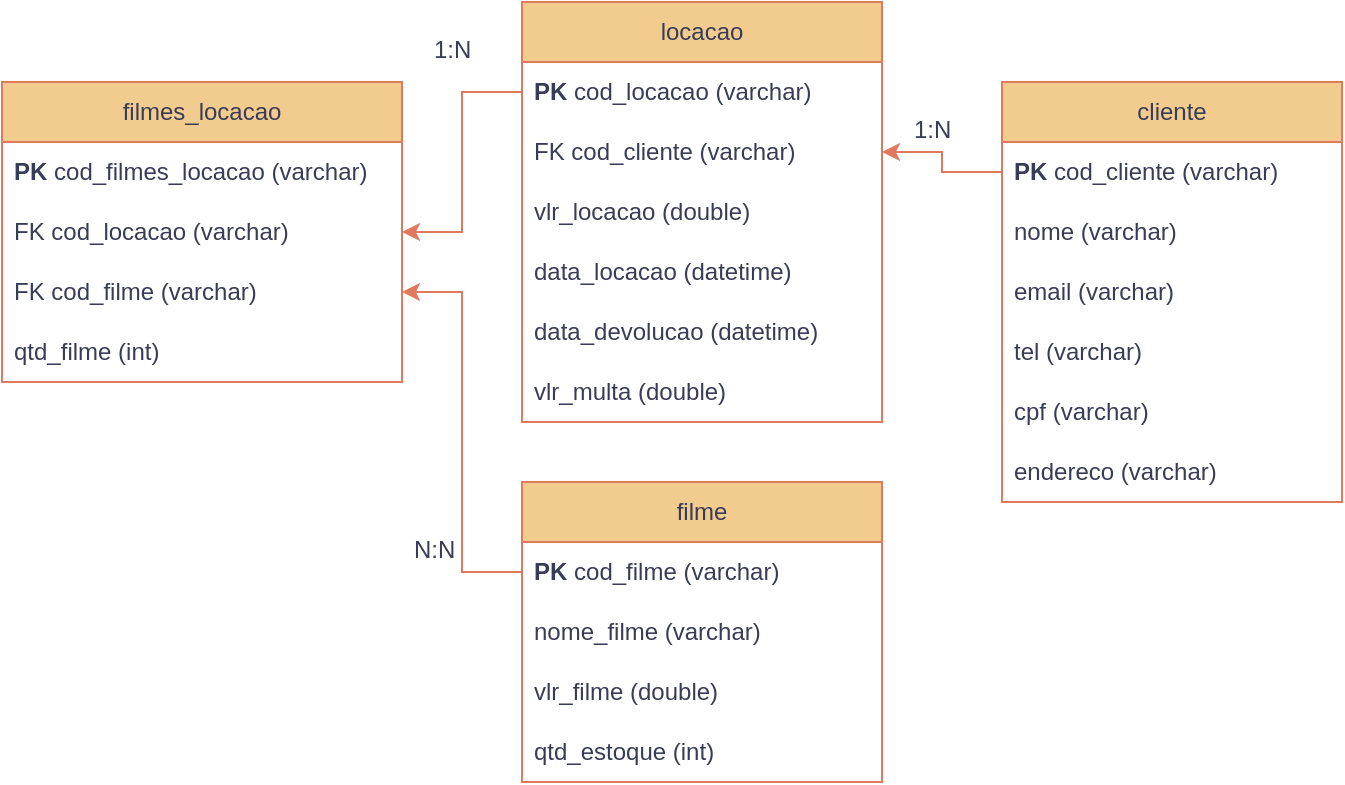<mxfile version="22.0.0" type="device">
  <diagram id="R2lEEEUBdFMjLlhIrx00" name="Page-1">
    <mxGraphModel dx="1034" dy="734" grid="1" gridSize="10" guides="1" tooltips="1" connect="1" arrows="1" fold="1" page="1" pageScale="1" pageWidth="850" pageHeight="1100" math="0" shadow="0" extFonts="Permanent Marker^https://fonts.googleapis.com/css?family=Permanent+Marker">
      <root>
        <mxCell id="0" />
        <mxCell id="1" parent="0" />
        <mxCell id="8sBruQDU4nXfUa4fwqbi-1" value="locacao" style="swimlane;fontStyle=0;childLayout=stackLayout;horizontal=1;startSize=30;horizontalStack=0;resizeParent=1;resizeParentMax=0;resizeLast=0;collapsible=1;marginBottom=0;whiteSpace=wrap;html=1;fillColor=#F2CC8F;labelBackgroundColor=none;strokeColor=#E07A5F;fontColor=#393C56;" parent="1" vertex="1">
          <mxGeometry x="270" y="40" width="180" height="210" as="geometry" />
        </mxCell>
        <mxCell id="8sBruQDU4nXfUa4fwqbi-2" value="&lt;b&gt;PK &lt;/b&gt;cod_locacao (varchar)" style="text;strokeColor=none;fillColor=none;align=left;verticalAlign=middle;spacingLeft=4;spacingRight=4;overflow=hidden;points=[[0,0.5],[1,0.5]];portConstraint=eastwest;rotatable=0;whiteSpace=wrap;html=1;labelBackgroundColor=none;fontColor=#393C56;" parent="8sBruQDU4nXfUa4fwqbi-1" vertex="1">
          <mxGeometry y="30" width="180" height="30" as="geometry" />
        </mxCell>
        <mxCell id="8sBruQDU4nXfUa4fwqbi-4" value="FK cod_cliente (varchar)" style="text;strokeColor=none;fillColor=none;align=left;verticalAlign=middle;spacingLeft=4;spacingRight=4;overflow=hidden;points=[[0,0.5],[1,0.5]];portConstraint=eastwest;rotatable=0;whiteSpace=wrap;html=1;labelBackgroundColor=none;fontColor=#393C56;" parent="8sBruQDU4nXfUa4fwqbi-1" vertex="1">
          <mxGeometry y="60" width="180" height="30" as="geometry" />
        </mxCell>
        <mxCell id="8sBruQDU4nXfUa4fwqbi-20" value="vlr_locacao (double)" style="text;strokeColor=none;fillColor=none;align=left;verticalAlign=middle;spacingLeft=4;spacingRight=4;overflow=hidden;points=[[0,0.5],[1,0.5]];portConstraint=eastwest;rotatable=0;whiteSpace=wrap;html=1;labelBackgroundColor=none;fontColor=#393C56;" parent="8sBruQDU4nXfUa4fwqbi-1" vertex="1">
          <mxGeometry y="90" width="180" height="30" as="geometry" />
        </mxCell>
        <mxCell id="8sBruQDU4nXfUa4fwqbi-21" value="data_locacao (datetime)" style="text;strokeColor=none;fillColor=none;align=left;verticalAlign=middle;spacingLeft=4;spacingRight=4;overflow=hidden;points=[[0,0.5],[1,0.5]];portConstraint=eastwest;rotatable=0;whiteSpace=wrap;html=1;labelBackgroundColor=none;fontColor=#393C56;" parent="8sBruQDU4nXfUa4fwqbi-1" vertex="1">
          <mxGeometry y="120" width="180" height="30" as="geometry" />
        </mxCell>
        <mxCell id="8sBruQDU4nXfUa4fwqbi-22" value="data_devolucao (datetime)" style="text;strokeColor=none;fillColor=none;align=left;verticalAlign=middle;spacingLeft=4;spacingRight=4;overflow=hidden;points=[[0,0.5],[1,0.5]];portConstraint=eastwest;rotatable=0;whiteSpace=wrap;html=1;labelBackgroundColor=none;fontColor=#393C56;" parent="8sBruQDU4nXfUa4fwqbi-1" vertex="1">
          <mxGeometry y="150" width="180" height="30" as="geometry" />
        </mxCell>
        <mxCell id="8sBruQDU4nXfUa4fwqbi-28" value="vlr_multa (double)" style="text;strokeColor=none;fillColor=none;align=left;verticalAlign=middle;spacingLeft=4;spacingRight=4;overflow=hidden;points=[[0,0.5],[1,0.5]];portConstraint=eastwest;rotatable=0;whiteSpace=wrap;html=1;labelBackgroundColor=none;fontColor=#393C56;" parent="8sBruQDU4nXfUa4fwqbi-1" vertex="1">
          <mxGeometry y="180" width="180" height="30" as="geometry" />
        </mxCell>
        <mxCell id="8sBruQDU4nXfUa4fwqbi-5" value="filme" style="swimlane;fontStyle=0;childLayout=stackLayout;horizontal=1;startSize=30;horizontalStack=0;resizeParent=1;resizeParentMax=0;resizeLast=0;collapsible=1;marginBottom=0;whiteSpace=wrap;html=1;fillColor=#F2CC8F;labelBackgroundColor=none;strokeColor=#E07A5F;fontColor=#393C56;" parent="1" vertex="1">
          <mxGeometry x="270" y="280" width="180" height="150" as="geometry" />
        </mxCell>
        <mxCell id="8sBruQDU4nXfUa4fwqbi-6" value="&lt;b&gt;PK &lt;/b&gt;cod_filme (varchar)" style="text;strokeColor=none;fillColor=none;align=left;verticalAlign=middle;spacingLeft=4;spacingRight=4;overflow=hidden;points=[[0,0.5],[1,0.5]];portConstraint=eastwest;rotatable=0;whiteSpace=wrap;html=1;labelBackgroundColor=none;fontColor=#393C56;" parent="8sBruQDU4nXfUa4fwqbi-5" vertex="1">
          <mxGeometry y="30" width="180" height="30" as="geometry" />
        </mxCell>
        <mxCell id="8sBruQDU4nXfUa4fwqbi-7" value="nome_filme (varchar)" style="text;strokeColor=none;fillColor=none;align=left;verticalAlign=middle;spacingLeft=4;spacingRight=4;overflow=hidden;points=[[0,0.5],[1,0.5]];portConstraint=eastwest;rotatable=0;whiteSpace=wrap;html=1;labelBackgroundColor=none;fontColor=#393C56;" parent="8sBruQDU4nXfUa4fwqbi-5" vertex="1">
          <mxGeometry y="60" width="180" height="30" as="geometry" />
        </mxCell>
        <mxCell id="8sBruQDU4nXfUa4fwqbi-8" value="vlr_filme (double)" style="text;strokeColor=none;fillColor=none;align=left;verticalAlign=middle;spacingLeft=4;spacingRight=4;overflow=hidden;points=[[0,0.5],[1,0.5]];portConstraint=eastwest;rotatable=0;whiteSpace=wrap;html=1;labelBackgroundColor=none;fontColor=#393C56;" parent="8sBruQDU4nXfUa4fwqbi-5" vertex="1">
          <mxGeometry y="90" width="180" height="30" as="geometry" />
        </mxCell>
        <mxCell id="8sBruQDU4nXfUa4fwqbi-27" value="qtd_estoque (int)" style="text;strokeColor=none;fillColor=none;align=left;verticalAlign=middle;spacingLeft=4;spacingRight=4;overflow=hidden;points=[[0,0.5],[1,0.5]];portConstraint=eastwest;rotatable=0;whiteSpace=wrap;html=1;labelBackgroundColor=none;fontColor=#393C56;" parent="8sBruQDU4nXfUa4fwqbi-5" vertex="1">
          <mxGeometry y="120" width="180" height="30" as="geometry" />
        </mxCell>
        <mxCell id="8sBruQDU4nXfUa4fwqbi-9" value="cliente" style="swimlane;fontStyle=0;childLayout=stackLayout;horizontal=1;startSize=30;horizontalStack=0;resizeParent=1;resizeParentMax=0;resizeLast=0;collapsible=1;marginBottom=0;whiteSpace=wrap;html=1;fillColor=#F2CC8F;labelBackgroundColor=none;strokeColor=#E07A5F;fontColor=#393C56;" parent="1" vertex="1">
          <mxGeometry x="510" y="80" width="170" height="210" as="geometry" />
        </mxCell>
        <mxCell id="8sBruQDU4nXfUa4fwqbi-10" value="&lt;b&gt;PK &lt;/b&gt;cod_cliente (varchar)" style="text;strokeColor=none;fillColor=none;align=left;verticalAlign=middle;spacingLeft=4;spacingRight=4;overflow=hidden;points=[[0,0.5],[1,0.5]];portConstraint=eastwest;rotatable=0;whiteSpace=wrap;html=1;labelBackgroundColor=none;fontColor=#393C56;" parent="8sBruQDU4nXfUa4fwqbi-9" vertex="1">
          <mxGeometry y="30" width="170" height="30" as="geometry" />
        </mxCell>
        <mxCell id="8sBruQDU4nXfUa4fwqbi-11" value="nome (varchar)" style="text;strokeColor=none;fillColor=none;align=left;verticalAlign=middle;spacingLeft=4;spacingRight=4;overflow=hidden;points=[[0,0.5],[1,0.5]];portConstraint=eastwest;rotatable=0;whiteSpace=wrap;html=1;labelBackgroundColor=none;fontColor=#393C56;" parent="8sBruQDU4nXfUa4fwqbi-9" vertex="1">
          <mxGeometry y="60" width="170" height="30" as="geometry" />
        </mxCell>
        <mxCell id="8sBruQDU4nXfUa4fwqbi-12" value="email (varchar)" style="text;strokeColor=none;fillColor=none;align=left;verticalAlign=middle;spacingLeft=4;spacingRight=4;overflow=hidden;points=[[0,0.5],[1,0.5]];portConstraint=eastwest;rotatable=0;whiteSpace=wrap;html=1;labelBackgroundColor=none;fontColor=#393C56;" parent="8sBruQDU4nXfUa4fwqbi-9" vertex="1">
          <mxGeometry y="90" width="170" height="30" as="geometry" />
        </mxCell>
        <mxCell id="8sBruQDU4nXfUa4fwqbi-23" value="tel (varchar)" style="text;strokeColor=none;fillColor=none;align=left;verticalAlign=middle;spacingLeft=4;spacingRight=4;overflow=hidden;points=[[0,0.5],[1,0.5]];portConstraint=eastwest;rotatable=0;whiteSpace=wrap;html=1;labelBackgroundColor=none;fontColor=#393C56;" parent="8sBruQDU4nXfUa4fwqbi-9" vertex="1">
          <mxGeometry y="120" width="170" height="30" as="geometry" />
        </mxCell>
        <mxCell id="8sBruQDU4nXfUa4fwqbi-24" value="cpf (varchar)" style="text;strokeColor=none;fillColor=none;align=left;verticalAlign=middle;spacingLeft=4;spacingRight=4;overflow=hidden;points=[[0,0.5],[1,0.5]];portConstraint=eastwest;rotatable=0;whiteSpace=wrap;html=1;labelBackgroundColor=none;fontColor=#393C56;" parent="8sBruQDU4nXfUa4fwqbi-9" vertex="1">
          <mxGeometry y="150" width="170" height="30" as="geometry" />
        </mxCell>
        <mxCell id="8sBruQDU4nXfUa4fwqbi-25" value="endereco (varchar)" style="text;strokeColor=none;fillColor=none;align=left;verticalAlign=middle;spacingLeft=4;spacingRight=4;overflow=hidden;points=[[0,0.5],[1,0.5]];portConstraint=eastwest;rotatable=0;whiteSpace=wrap;html=1;labelBackgroundColor=none;fontColor=#393C56;" parent="8sBruQDU4nXfUa4fwqbi-9" vertex="1">
          <mxGeometry y="180" width="170" height="30" as="geometry" />
        </mxCell>
        <mxCell id="8sBruQDU4nXfUa4fwqbi-13" value="filmes_locacao" style="swimlane;fontStyle=0;childLayout=stackLayout;horizontal=1;startSize=30;horizontalStack=0;resizeParent=1;resizeParentMax=0;resizeLast=0;collapsible=1;marginBottom=0;whiteSpace=wrap;html=1;fillColor=#F2CC8F;labelBackgroundColor=none;strokeColor=#E07A5F;fontColor=#393C56;" parent="1" vertex="1">
          <mxGeometry x="10" y="80" width="200" height="150" as="geometry" />
        </mxCell>
        <mxCell id="8sBruQDU4nXfUa4fwqbi-14" value="&lt;b&gt;PK &lt;/b&gt;cod_filmes_locacao (varchar)" style="text;strokeColor=none;fillColor=none;align=left;verticalAlign=middle;spacingLeft=4;spacingRight=4;overflow=hidden;points=[[0,0.5],[1,0.5]];portConstraint=eastwest;rotatable=0;whiteSpace=wrap;html=1;labelBackgroundColor=none;fontColor=#393C56;" parent="8sBruQDU4nXfUa4fwqbi-13" vertex="1">
          <mxGeometry y="30" width="200" height="30" as="geometry" />
        </mxCell>
        <mxCell id="8sBruQDU4nXfUa4fwqbi-15" value="FK cod_locacao (varchar)" style="text;strokeColor=none;fillColor=none;align=left;verticalAlign=middle;spacingLeft=4;spacingRight=4;overflow=hidden;points=[[0,0.5],[1,0.5]];portConstraint=eastwest;rotatable=0;whiteSpace=wrap;html=1;labelBackgroundColor=none;fontColor=#393C56;" parent="8sBruQDU4nXfUa4fwqbi-13" vertex="1">
          <mxGeometry y="60" width="200" height="30" as="geometry" />
        </mxCell>
        <mxCell id="8sBruQDU4nXfUa4fwqbi-16" value="FK cod_filme (varchar)" style="text;strokeColor=none;fillColor=none;align=left;verticalAlign=middle;spacingLeft=4;spacingRight=4;overflow=hidden;points=[[0,0.5],[1,0.5]];portConstraint=eastwest;rotatable=0;whiteSpace=wrap;html=1;labelBackgroundColor=none;fontColor=#393C56;" parent="8sBruQDU4nXfUa4fwqbi-13" vertex="1">
          <mxGeometry y="90" width="200" height="30" as="geometry" />
        </mxCell>
        <mxCell id="8sBruQDU4nXfUa4fwqbi-26" value="qtd_filme (int)" style="text;strokeColor=none;fillColor=none;align=left;verticalAlign=middle;spacingLeft=4;spacingRight=4;overflow=hidden;points=[[0,0.5],[1,0.5]];portConstraint=eastwest;rotatable=0;whiteSpace=wrap;html=1;labelBackgroundColor=none;fontColor=#393C56;" parent="8sBruQDU4nXfUa4fwqbi-13" vertex="1">
          <mxGeometry y="120" width="200" height="30" as="geometry" />
        </mxCell>
        <mxCell id="E78Aiq7PLDTjjmtYqSLd-3" style="edgeStyle=orthogonalEdgeStyle;rounded=0;orthogonalLoop=1;jettySize=auto;html=1;exitX=0;exitY=0.5;exitDx=0;exitDy=0;entryX=1;entryY=0.5;entryDx=0;entryDy=0;strokeColor=#E07A5F;fontColor=#393C56;fillColor=#F2CC8F;" edge="1" parent="1" source="8sBruQDU4nXfUa4fwqbi-10" target="8sBruQDU4nXfUa4fwqbi-4">
          <mxGeometry relative="1" as="geometry" />
        </mxCell>
        <mxCell id="E78Aiq7PLDTjjmtYqSLd-17" value="1:N" style="text;strokeColor=none;fillColor=none;spacingLeft=4;spacingRight=4;overflow=hidden;rotatable=0;points=[[0,0.5],[1,0.5]];portConstraint=eastwest;fontSize=12;whiteSpace=wrap;html=1;fontColor=#393C56;" vertex="1" parent="1">
          <mxGeometry x="460" y="90" width="40" height="30" as="geometry" />
        </mxCell>
        <mxCell id="E78Aiq7PLDTjjmtYqSLd-18" value="1:N" style="text;strokeColor=none;fillColor=none;spacingLeft=4;spacingRight=4;overflow=hidden;rotatable=0;points=[[0,0.5],[1,0.5]];portConstraint=eastwest;fontSize=12;whiteSpace=wrap;html=1;fontColor=#393C56;" vertex="1" parent="1">
          <mxGeometry x="220" y="50" width="40" height="30" as="geometry" />
        </mxCell>
        <mxCell id="E78Aiq7PLDTjjmtYqSLd-19" value="N:N" style="text;strokeColor=none;fillColor=none;spacingLeft=4;spacingRight=4;overflow=hidden;rotatable=0;points=[[0,0.5],[1,0.5]];portConstraint=eastwest;fontSize=12;whiteSpace=wrap;html=1;fontColor=#393C56;" vertex="1" parent="1">
          <mxGeometry x="210" y="300" width="40" height="30" as="geometry" />
        </mxCell>
        <mxCell id="E78Aiq7PLDTjjmtYqSLd-20" style="edgeStyle=orthogonalEdgeStyle;rounded=0;orthogonalLoop=1;jettySize=auto;html=1;exitX=0;exitY=0.5;exitDx=0;exitDy=0;entryX=1;entryY=0.5;entryDx=0;entryDy=0;strokeColor=#E07A5F;fontColor=#393C56;fillColor=#F2CC8F;" edge="1" parent="1" source="8sBruQDU4nXfUa4fwqbi-6" target="8sBruQDU4nXfUa4fwqbi-16">
          <mxGeometry relative="1" as="geometry" />
        </mxCell>
        <mxCell id="E78Aiq7PLDTjjmtYqSLd-21" style="edgeStyle=orthogonalEdgeStyle;rounded=0;orthogonalLoop=1;jettySize=auto;html=1;exitX=0;exitY=0.5;exitDx=0;exitDy=0;entryX=1;entryY=0.5;entryDx=0;entryDy=0;strokeColor=#E07A5F;fontColor=#393C56;fillColor=#F2CC8F;" edge="1" parent="1" source="8sBruQDU4nXfUa4fwqbi-2" target="8sBruQDU4nXfUa4fwqbi-15">
          <mxGeometry relative="1" as="geometry" />
        </mxCell>
      </root>
    </mxGraphModel>
  </diagram>
</mxfile>
